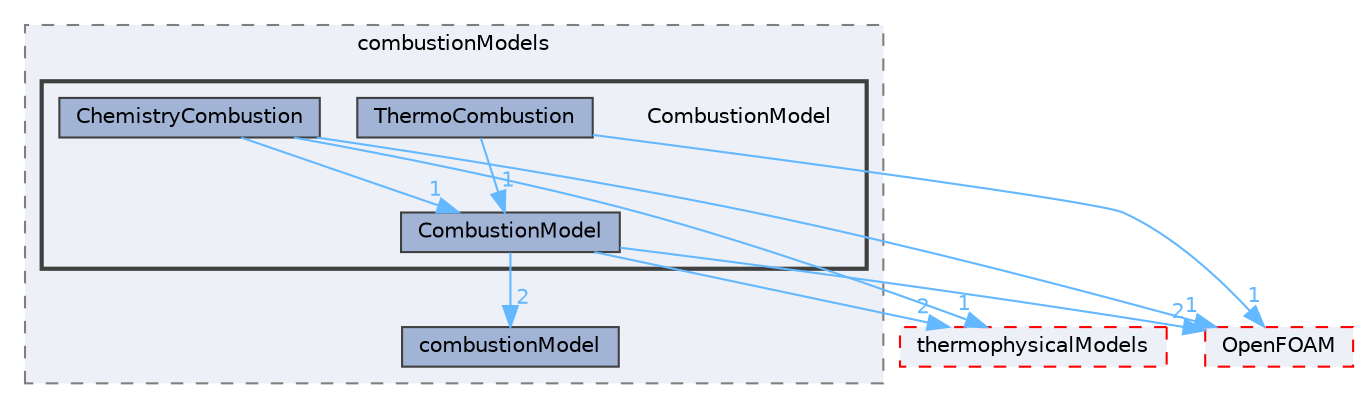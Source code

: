 digraph "src/combustionModels/CombustionModel"
{
 // LATEX_PDF_SIZE
  bgcolor="transparent";
  edge [fontname=Helvetica,fontsize=10,labelfontname=Helvetica,labelfontsize=10];
  node [fontname=Helvetica,fontsize=10,shape=box,height=0.2,width=0.4];
  compound=true
  subgraph clusterdir_a28bb8a003fe9b05e061f79ecbbcb476 {
    graph [ bgcolor="#edf0f7", pencolor="grey50", label="combustionModels", fontname=Helvetica,fontsize=10 style="filled,dashed", URL="dir_a28bb8a003fe9b05e061f79ecbbcb476.html",tooltip=""]
  dir_cf7b61e9dee2eed7a2c89936088862b3 [label="combustionModel", fillcolor="#a2b4d6", color="grey25", style="filled", URL="dir_cf7b61e9dee2eed7a2c89936088862b3.html",tooltip=""];
  subgraph clusterdir_d9a720f22812343abcf69c73f15d7bcf {
    graph [ bgcolor="#edf0f7", pencolor="grey25", label="", fontname=Helvetica,fontsize=10 style="filled,bold", URL="dir_d9a720f22812343abcf69c73f15d7bcf.html",tooltip=""]
    dir_d9a720f22812343abcf69c73f15d7bcf [shape=plaintext, label="CombustionModel"];
  dir_acd34f4ab25888c2bcc84b4ba389ada2 [label="ChemistryCombustion", fillcolor="#a2b4d6", color="grey25", style="filled", URL="dir_acd34f4ab25888c2bcc84b4ba389ada2.html",tooltip=""];
  dir_6aa7723cdf11966dc97079dcb03d6672 [label="CombustionModel", fillcolor="#a2b4d6", color="grey25", style="filled", URL="dir_6aa7723cdf11966dc97079dcb03d6672.html",tooltip=""];
  dir_0f7498d6ad3aca8a8549c0c745250796 [label="ThermoCombustion", fillcolor="#a2b4d6", color="grey25", style="filled", URL="dir_0f7498d6ad3aca8a8549c0c745250796.html",tooltip=""];
  }
  }
  dir_2778d089ec5c4f66810b11f753867003 [label="thermophysicalModels", fillcolor="#edf0f7", color="red", style="filled,dashed", URL="dir_2778d089ec5c4f66810b11f753867003.html",tooltip=""];
  dir_c5473ff19b20e6ec4dfe5c310b3778a8 [label="OpenFOAM", fillcolor="#edf0f7", color="red", style="filled,dashed", URL="dir_c5473ff19b20e6ec4dfe5c310b3778a8.html",tooltip=""];
  dir_acd34f4ab25888c2bcc84b4ba389ada2->dir_2778d089ec5c4f66810b11f753867003 [headlabel="1", labeldistance=1.5 headhref="dir_000468_004022.html" href="dir_000468_004022.html" color="steelblue1" fontcolor="steelblue1"];
  dir_acd34f4ab25888c2bcc84b4ba389ada2->dir_6aa7723cdf11966dc97079dcb03d6672 [headlabel="1", labeldistance=1.5 headhref="dir_000468_000548.html" href="dir_000468_000548.html" color="steelblue1" fontcolor="steelblue1"];
  dir_acd34f4ab25888c2bcc84b4ba389ada2->dir_c5473ff19b20e6ec4dfe5c310b3778a8 [headlabel="1", labeldistance=1.5 headhref="dir_000468_002695.html" href="dir_000468_002695.html" color="steelblue1" fontcolor="steelblue1"];
  dir_6aa7723cdf11966dc97079dcb03d6672->dir_2778d089ec5c4f66810b11f753867003 [headlabel="2", labeldistance=1.5 headhref="dir_000548_004022.html" href="dir_000548_004022.html" color="steelblue1" fontcolor="steelblue1"];
  dir_6aa7723cdf11966dc97079dcb03d6672->dir_c5473ff19b20e6ec4dfe5c310b3778a8 [headlabel="2", labeldistance=1.5 headhref="dir_000548_002695.html" href="dir_000548_002695.html" color="steelblue1" fontcolor="steelblue1"];
  dir_6aa7723cdf11966dc97079dcb03d6672->dir_cf7b61e9dee2eed7a2c89936088862b3 [headlabel="2", labeldistance=1.5 headhref="dir_000548_000547.html" href="dir_000548_000547.html" color="steelblue1" fontcolor="steelblue1"];
  dir_0f7498d6ad3aca8a8549c0c745250796->dir_6aa7723cdf11966dc97079dcb03d6672 [headlabel="1", labeldistance=1.5 headhref="dir_004009_000548.html" href="dir_004009_000548.html" color="steelblue1" fontcolor="steelblue1"];
  dir_0f7498d6ad3aca8a8549c0c745250796->dir_c5473ff19b20e6ec4dfe5c310b3778a8 [headlabel="1", labeldistance=1.5 headhref="dir_004009_002695.html" href="dir_004009_002695.html" color="steelblue1" fontcolor="steelblue1"];
}
